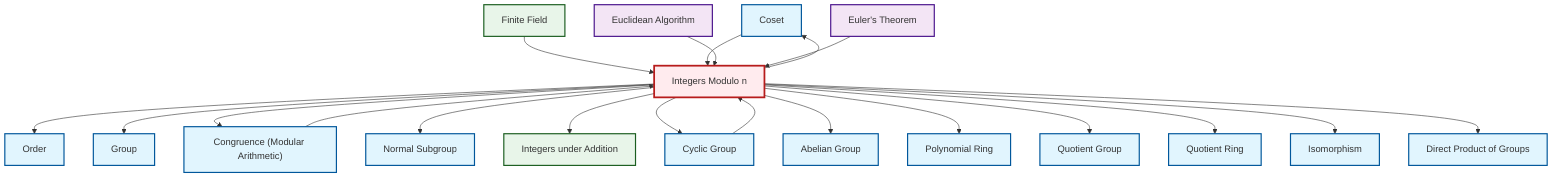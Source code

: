 graph TD
    classDef definition fill:#e1f5fe,stroke:#01579b,stroke-width:2px
    classDef theorem fill:#f3e5f5,stroke:#4a148c,stroke-width:2px
    classDef axiom fill:#fff3e0,stroke:#e65100,stroke-width:2px
    classDef example fill:#e8f5e9,stroke:#1b5e20,stroke-width:2px
    classDef current fill:#ffebee,stroke:#b71c1c,stroke-width:3px
    def-quotient-ring["Quotient Ring"]:::definition
    def-group["Group"]:::definition
    def-coset["Coset"]:::definition
    thm-euclidean-algorithm["Euclidean Algorithm"]:::theorem
    def-direct-product["Direct Product of Groups"]:::definition
    def-abelian-group["Abelian Group"]:::definition
    def-cyclic-group["Cyclic Group"]:::definition
    def-quotient-group["Quotient Group"]:::definition
    ex-integers-addition["Integers under Addition"]:::example
    def-isomorphism["Isomorphism"]:::definition
    ex-quotient-integers-mod-n["Integers Modulo n"]:::example
    thm-euler["Euler's Theorem"]:::theorem
    def-normal-subgroup["Normal Subgroup"]:::definition
    def-congruence["Congruence (Modular Arithmetic)"]:::definition
    def-order["Order"]:::definition
    ex-finite-field["Finite Field"]:::example
    def-polynomial-ring["Polynomial Ring"]:::definition
    ex-finite-field --> ex-quotient-integers-mod-n
    ex-quotient-integers-mod-n --> def-order
    ex-quotient-integers-mod-n --> def-group
    ex-quotient-integers-mod-n --> def-congruence
    def-congruence --> ex-quotient-integers-mod-n
    ex-quotient-integers-mod-n --> def-normal-subgroup
    ex-quotient-integers-mod-n --> ex-integers-addition
    ex-quotient-integers-mod-n --> def-cyclic-group
    ex-quotient-integers-mod-n --> def-abelian-group
    ex-quotient-integers-mod-n --> def-polynomial-ring
    def-coset --> ex-quotient-integers-mod-n
    ex-quotient-integers-mod-n --> def-coset
    thm-euclidean-algorithm --> ex-quotient-integers-mod-n
    ex-quotient-integers-mod-n --> def-quotient-group
    ex-quotient-integers-mod-n --> def-quotient-ring
    ex-quotient-integers-mod-n --> def-isomorphism
    thm-euler --> ex-quotient-integers-mod-n
    ex-quotient-integers-mod-n --> def-direct-product
    def-cyclic-group --> ex-quotient-integers-mod-n
    class ex-quotient-integers-mod-n current